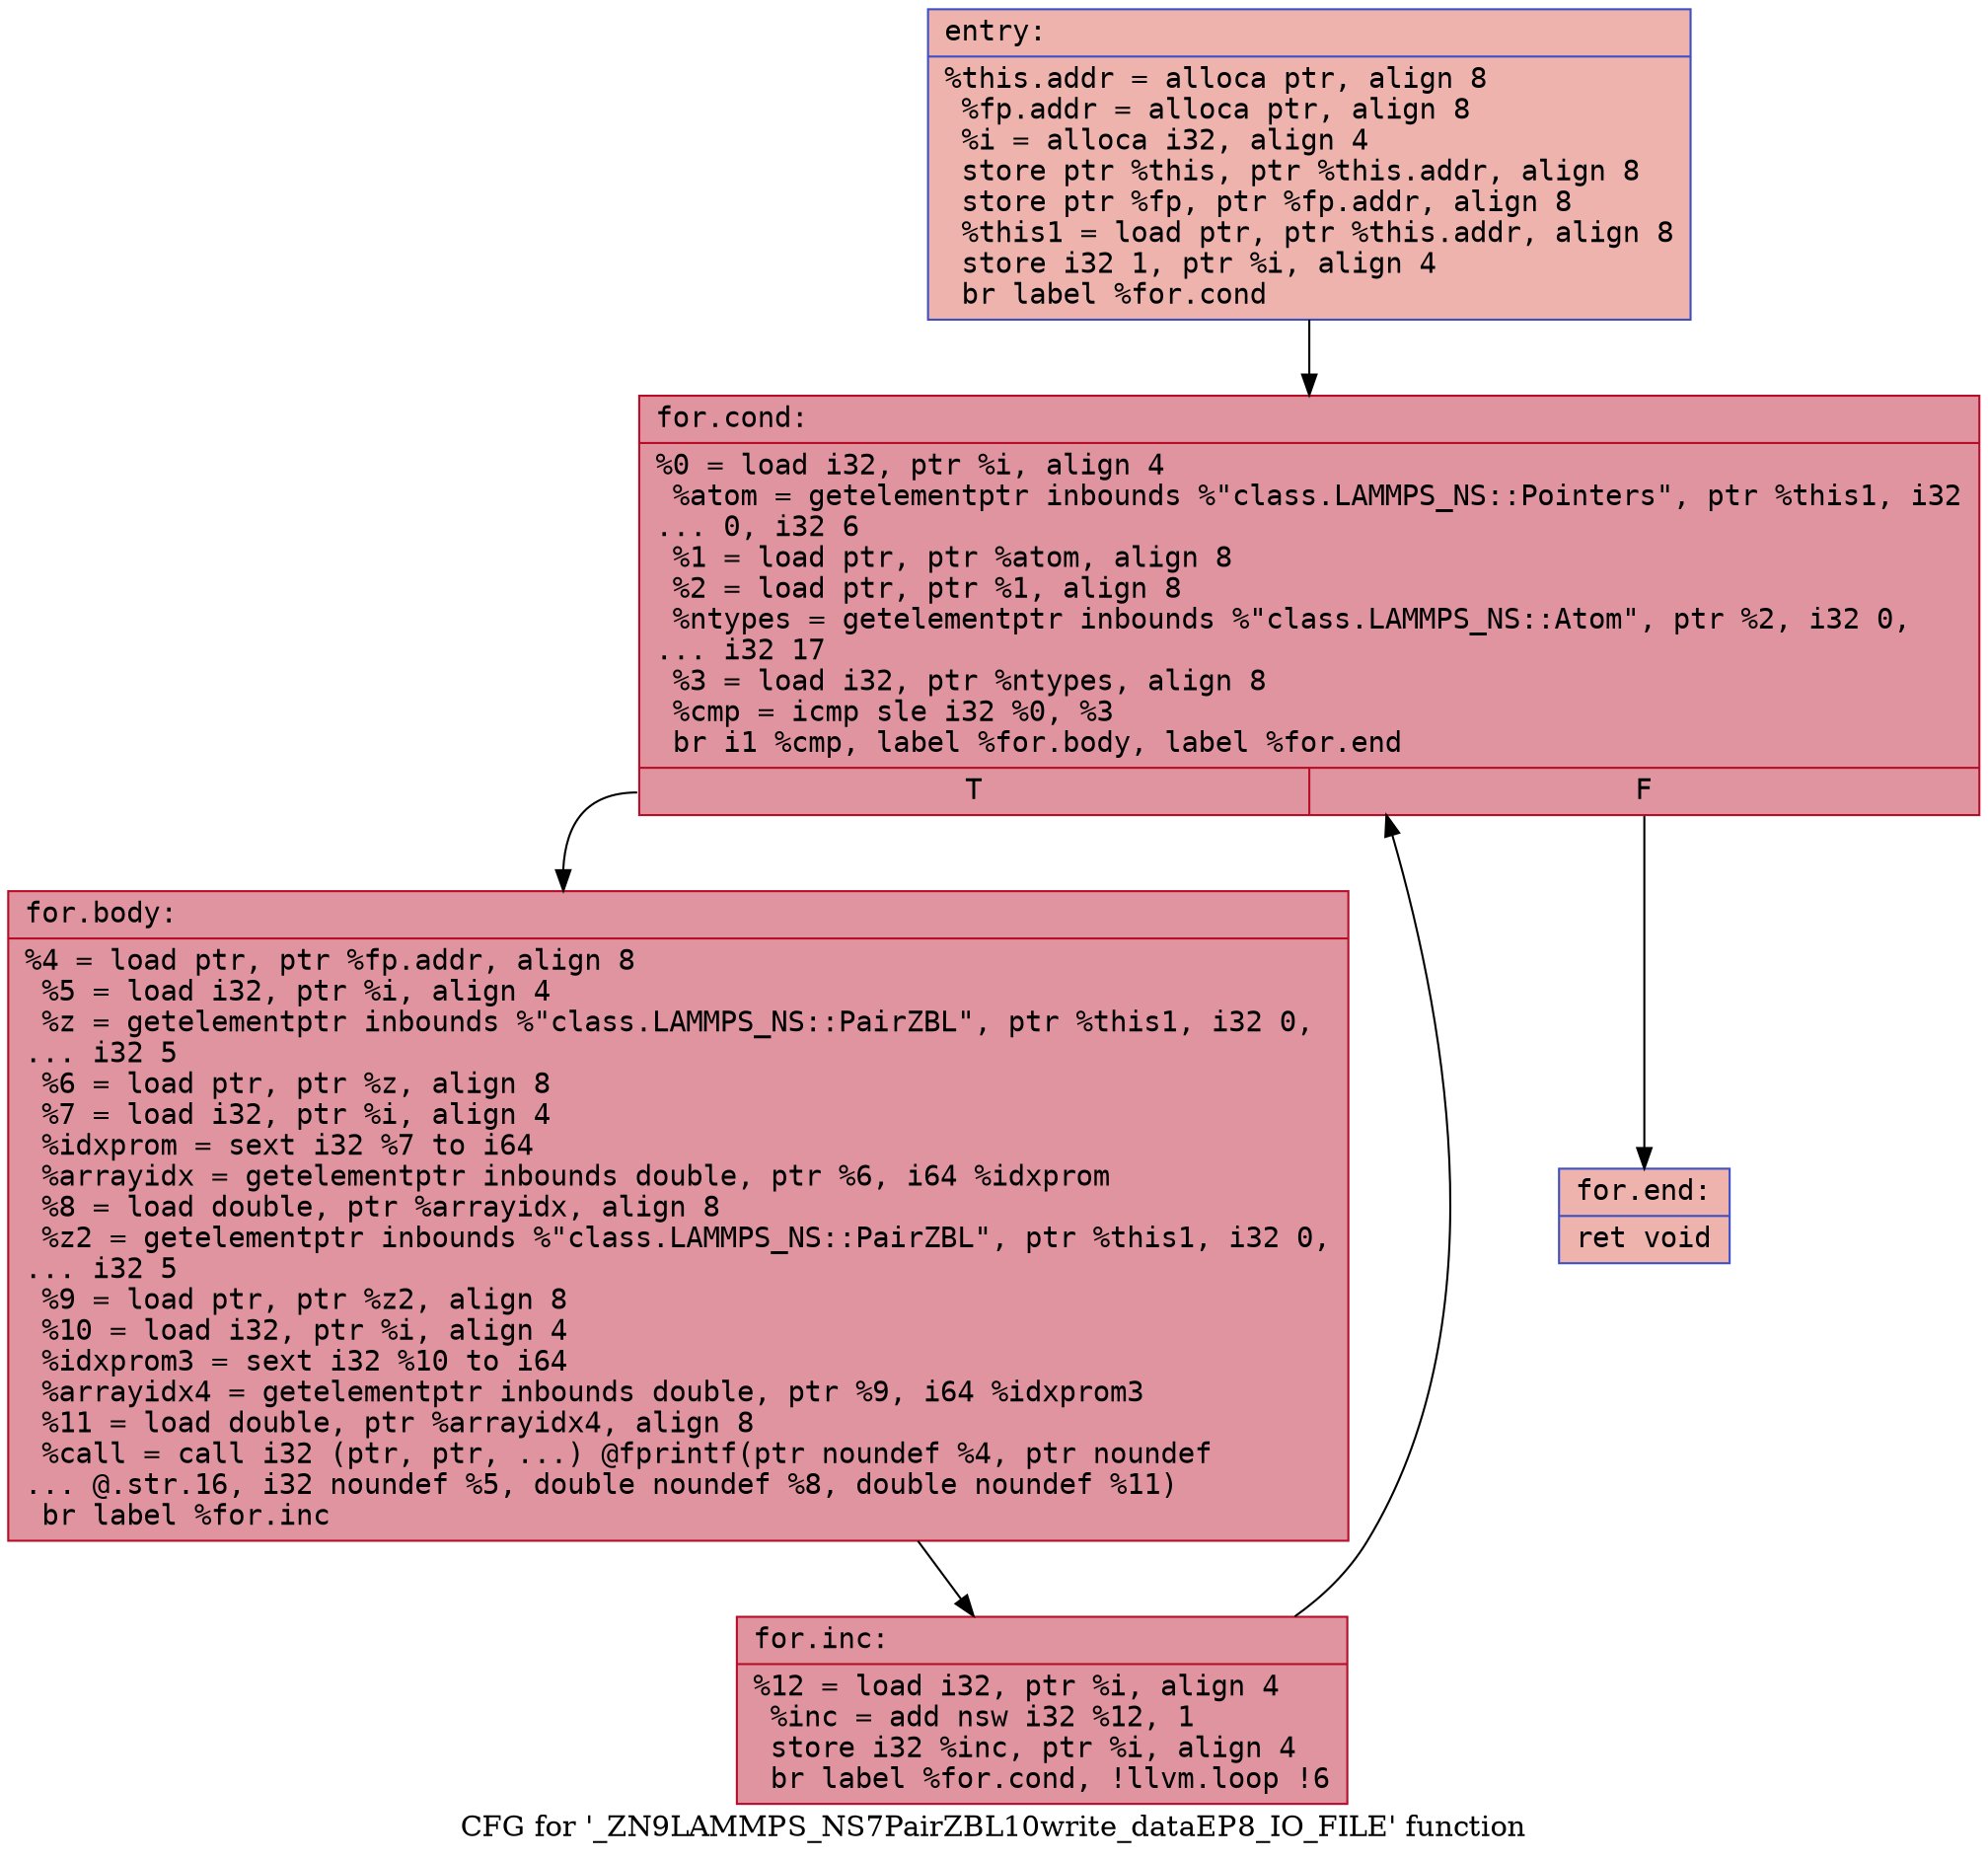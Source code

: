 digraph "CFG for '_ZN9LAMMPS_NS7PairZBL10write_dataEP8_IO_FILE' function" {
	label="CFG for '_ZN9LAMMPS_NS7PairZBL10write_dataEP8_IO_FILE' function";

	Node0x55e99589ee80 [shape=record,color="#3d50c3ff", style=filled, fillcolor="#d6524470" fontname="Courier",label="{entry:\l|  %this.addr = alloca ptr, align 8\l  %fp.addr = alloca ptr, align 8\l  %i = alloca i32, align 4\l  store ptr %this, ptr %this.addr, align 8\l  store ptr %fp, ptr %fp.addr, align 8\l  %this1 = load ptr, ptr %this.addr, align 8\l  store i32 1, ptr %i, align 4\l  br label %for.cond\l}"];
	Node0x55e99589ee80 -> Node0x55e99589f2a0[tooltip="entry -> for.cond\nProbability 100.00%" ];
	Node0x55e99589f2a0 [shape=record,color="#b70d28ff", style=filled, fillcolor="#b70d2870" fontname="Courier",label="{for.cond:\l|  %0 = load i32, ptr %i, align 4\l  %atom = getelementptr inbounds %\"class.LAMMPS_NS::Pointers\", ptr %this1, i32\l... 0, i32 6\l  %1 = load ptr, ptr %atom, align 8\l  %2 = load ptr, ptr %1, align 8\l  %ntypes = getelementptr inbounds %\"class.LAMMPS_NS::Atom\", ptr %2, i32 0,\l... i32 17\l  %3 = load i32, ptr %ntypes, align 8\l  %cmp = icmp sle i32 %0, %3\l  br i1 %cmp, label %for.body, label %for.end\l|{<s0>T|<s1>F}}"];
	Node0x55e99589f2a0:s0 -> Node0x55e99589f800[tooltip="for.cond -> for.body\nProbability 96.88%" ];
	Node0x55e99589f2a0:s1 -> Node0x55e99589f880[tooltip="for.cond -> for.end\nProbability 3.12%" ];
	Node0x55e99589f800 [shape=record,color="#b70d28ff", style=filled, fillcolor="#b70d2870" fontname="Courier",label="{for.body:\l|  %4 = load ptr, ptr %fp.addr, align 8\l  %5 = load i32, ptr %i, align 4\l  %z = getelementptr inbounds %\"class.LAMMPS_NS::PairZBL\", ptr %this1, i32 0,\l... i32 5\l  %6 = load ptr, ptr %z, align 8\l  %7 = load i32, ptr %i, align 4\l  %idxprom = sext i32 %7 to i64\l  %arrayidx = getelementptr inbounds double, ptr %6, i64 %idxprom\l  %8 = load double, ptr %arrayidx, align 8\l  %z2 = getelementptr inbounds %\"class.LAMMPS_NS::PairZBL\", ptr %this1, i32 0,\l... i32 5\l  %9 = load ptr, ptr %z2, align 8\l  %10 = load i32, ptr %i, align 4\l  %idxprom3 = sext i32 %10 to i64\l  %arrayidx4 = getelementptr inbounds double, ptr %9, i64 %idxprom3\l  %11 = load double, ptr %arrayidx4, align 8\l  %call = call i32 (ptr, ptr, ...) @fprintf(ptr noundef %4, ptr noundef\l... @.str.16, i32 noundef %5, double noundef %8, double noundef %11)\l  br label %for.inc\l}"];
	Node0x55e99589f800 -> Node0x55e9958a05e0[tooltip="for.body -> for.inc\nProbability 100.00%" ];
	Node0x55e9958a05e0 [shape=record,color="#b70d28ff", style=filled, fillcolor="#b70d2870" fontname="Courier",label="{for.inc:\l|  %12 = load i32, ptr %i, align 4\l  %inc = add nsw i32 %12, 1\l  store i32 %inc, ptr %i, align 4\l  br label %for.cond, !llvm.loop !6\l}"];
	Node0x55e9958a05e0 -> Node0x55e99589f2a0[tooltip="for.inc -> for.cond\nProbability 100.00%" ];
	Node0x55e99589f880 [shape=record,color="#3d50c3ff", style=filled, fillcolor="#d6524470" fontname="Courier",label="{for.end:\l|  ret void\l}"];
}
